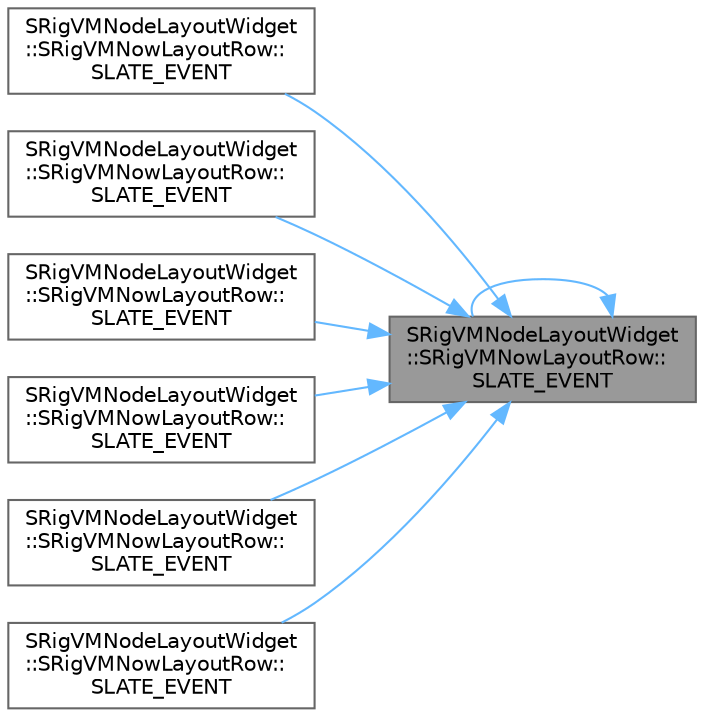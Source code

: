 digraph "SRigVMNodeLayoutWidget::SRigVMNowLayoutRow::SLATE_EVENT"
{
 // INTERACTIVE_SVG=YES
 // LATEX_PDF_SIZE
  bgcolor="transparent";
  edge [fontname=Helvetica,fontsize=10,labelfontname=Helvetica,labelfontsize=10];
  node [fontname=Helvetica,fontsize=10,shape=box,height=0.2,width=0.4];
  rankdir="RL";
  Node1 [id="Node000001",label="SRigVMNodeLayoutWidget\l::SRigVMNowLayoutRow::\lSLATE_EVENT",height=0.2,width=0.4,color="gray40", fillcolor="grey60", style="filled", fontcolor="black",tooltip=" "];
  Node1 -> Node2 [id="edge1_Node000001_Node000002",dir="back",color="steelblue1",style="solid",tooltip=" "];
  Node2 [id="Node000002",label="SRigVMNodeLayoutWidget\l::SRigVMNowLayoutRow::\lSLATE_EVENT",height=0.2,width=0.4,color="grey40", fillcolor="white", style="filled",URL="$df/ddb/classSRigVMNodeLayoutWidget_1_1SRigVMNowLayoutRow.html#a39cd9ab99b8c23b5c2bece5b0f24d2bc",tooltip=" "];
  Node1 -> Node3 [id="edge2_Node000001_Node000003",dir="back",color="steelblue1",style="solid",tooltip=" "];
  Node3 [id="Node000003",label="SRigVMNodeLayoutWidget\l::SRigVMNowLayoutRow::\lSLATE_EVENT",height=0.2,width=0.4,color="grey40", fillcolor="white", style="filled",URL="$df/ddb/classSRigVMNodeLayoutWidget_1_1SRigVMNowLayoutRow.html#abdc011c71df5401ce4aa8a03ed902adc",tooltip=" "];
  Node1 -> Node4 [id="edge3_Node000001_Node000004",dir="back",color="steelblue1",style="solid",tooltip=" "];
  Node4 [id="Node000004",label="SRigVMNodeLayoutWidget\l::SRigVMNowLayoutRow::\lSLATE_EVENT",height=0.2,width=0.4,color="grey40", fillcolor="white", style="filled",URL="$df/ddb/classSRigVMNodeLayoutWidget_1_1SRigVMNowLayoutRow.html#a00ed8455bb849a25448f16d94ae92e53",tooltip=" "];
  Node1 -> Node5 [id="edge4_Node000001_Node000005",dir="back",color="steelblue1",style="solid",tooltip=" "];
  Node5 [id="Node000005",label="SRigVMNodeLayoutWidget\l::SRigVMNowLayoutRow::\lSLATE_EVENT",height=0.2,width=0.4,color="grey40", fillcolor="white", style="filled",URL="$df/ddb/classSRigVMNodeLayoutWidget_1_1SRigVMNowLayoutRow.html#a39dba992d7c1d77fc058c98749ed7b2f",tooltip=" "];
  Node1 -> Node1 [id="edge5_Node000001_Node000001",dir="back",color="steelblue1",style="solid",tooltip=" "];
  Node1 -> Node6 [id="edge6_Node000001_Node000006",dir="back",color="steelblue1",style="solid",tooltip=" "];
  Node6 [id="Node000006",label="SRigVMNodeLayoutWidget\l::SRigVMNowLayoutRow::\lSLATE_EVENT",height=0.2,width=0.4,color="grey40", fillcolor="white", style="filled",URL="$df/ddb/classSRigVMNodeLayoutWidget_1_1SRigVMNowLayoutRow.html#a63e2f6b28d5d8a7e1b28e78e395ddae0",tooltip=" "];
  Node1 -> Node7 [id="edge7_Node000001_Node000007",dir="back",color="steelblue1",style="solid",tooltip=" "];
  Node7 [id="Node000007",label="SRigVMNodeLayoutWidget\l::SRigVMNowLayoutRow::\lSLATE_EVENT",height=0.2,width=0.4,color="grey40", fillcolor="white", style="filled",URL="$df/ddb/classSRigVMNodeLayoutWidget_1_1SRigVMNowLayoutRow.html#afbcdaf00f254ff40ea602018b9189ef6",tooltip=" "];
}
